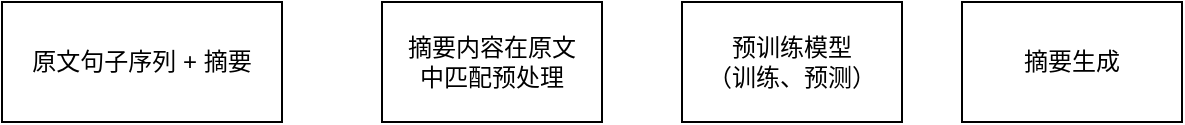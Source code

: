 <mxfile version="14.9.0" type="github">
  <diagram id="uvNY4hJTyaJcTsFdf9AY" name="Page-1">
    <mxGraphModel dx="1186" dy="637" grid="1" gridSize="10" guides="1" tooltips="1" connect="1" arrows="1" fold="1" page="1" pageScale="1" pageWidth="827" pageHeight="1169" math="0" shadow="0">
      <root>
        <mxCell id="0" />
        <mxCell id="1" parent="0" />
        <mxCell id="btSUhcqfn21wtpBxIQCf-1" value="原文句子序列 + 摘要" style="rounded=0;whiteSpace=wrap;html=1;" vertex="1" parent="1">
          <mxGeometry x="90" y="200" width="140" height="60" as="geometry" />
        </mxCell>
        <mxCell id="btSUhcqfn21wtpBxIQCf-2" value="摘要内容在原文&lt;br&gt;中匹配预处理" style="rounded=0;whiteSpace=wrap;html=1;" vertex="1" parent="1">
          <mxGeometry x="280" y="200" width="110" height="60" as="geometry" />
        </mxCell>
        <mxCell id="btSUhcqfn21wtpBxIQCf-3" value="预训练模型&lt;br&gt;（训练、预测）" style="rounded=0;whiteSpace=wrap;html=1;" vertex="1" parent="1">
          <mxGeometry x="430" y="200" width="110" height="60" as="geometry" />
        </mxCell>
        <mxCell id="btSUhcqfn21wtpBxIQCf-4" value="摘要生成" style="rounded=0;whiteSpace=wrap;html=1;" vertex="1" parent="1">
          <mxGeometry x="570" y="200" width="110" height="60" as="geometry" />
        </mxCell>
      </root>
    </mxGraphModel>
  </diagram>
</mxfile>
